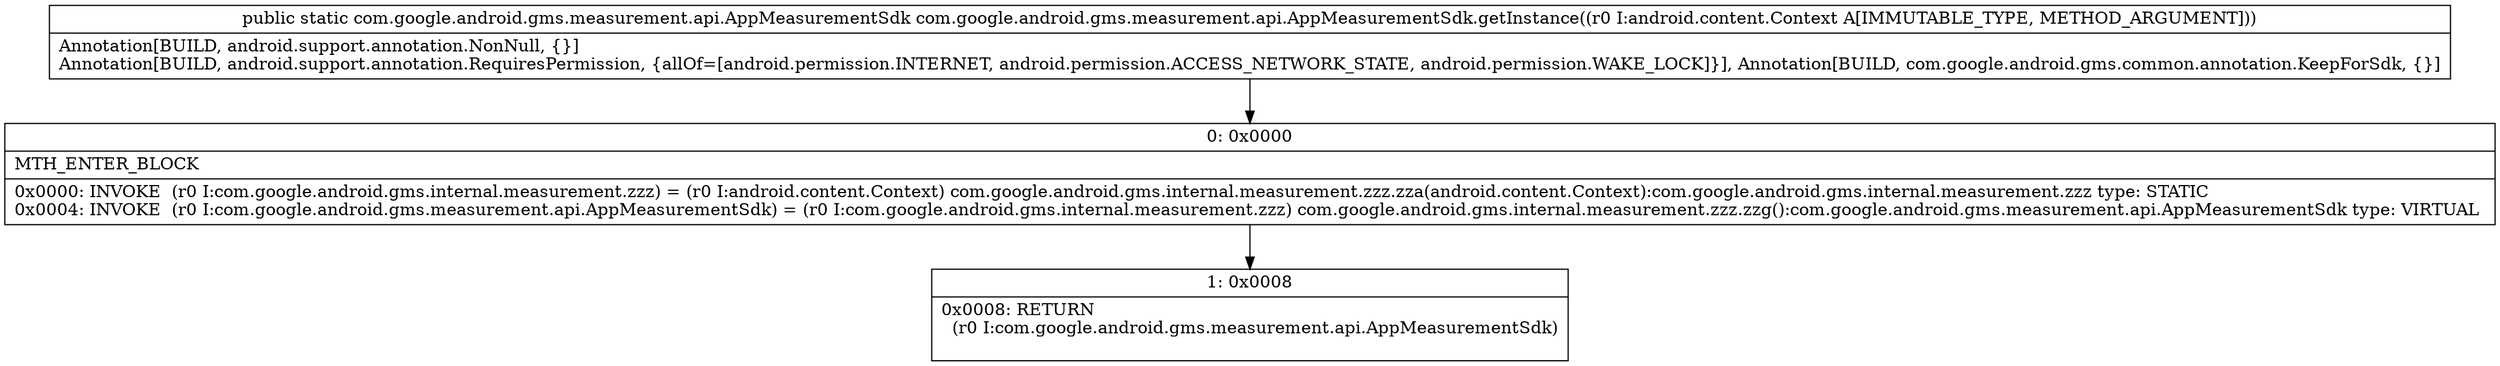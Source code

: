 digraph "CFG forcom.google.android.gms.measurement.api.AppMeasurementSdk.getInstance(Landroid\/content\/Context;)Lcom\/google\/android\/gms\/measurement\/api\/AppMeasurementSdk;" {
Node_0 [shape=record,label="{0\:\ 0x0000|MTH_ENTER_BLOCK\l|0x0000: INVOKE  (r0 I:com.google.android.gms.internal.measurement.zzz) = (r0 I:android.content.Context) com.google.android.gms.internal.measurement.zzz.zza(android.content.Context):com.google.android.gms.internal.measurement.zzz type: STATIC \l0x0004: INVOKE  (r0 I:com.google.android.gms.measurement.api.AppMeasurementSdk) = (r0 I:com.google.android.gms.internal.measurement.zzz) com.google.android.gms.internal.measurement.zzz.zzg():com.google.android.gms.measurement.api.AppMeasurementSdk type: VIRTUAL \l}"];
Node_1 [shape=record,label="{1\:\ 0x0008|0x0008: RETURN  \l  (r0 I:com.google.android.gms.measurement.api.AppMeasurementSdk)\l \l}"];
MethodNode[shape=record,label="{public static com.google.android.gms.measurement.api.AppMeasurementSdk com.google.android.gms.measurement.api.AppMeasurementSdk.getInstance((r0 I:android.content.Context A[IMMUTABLE_TYPE, METHOD_ARGUMENT]))  | Annotation[BUILD, android.support.annotation.NonNull, \{\}]\lAnnotation[BUILD, android.support.annotation.RequiresPermission, \{allOf=[android.permission.INTERNET, android.permission.ACCESS_NETWORK_STATE, android.permission.WAKE_LOCK]\}], Annotation[BUILD, com.google.android.gms.common.annotation.KeepForSdk, \{\}]\l}"];
MethodNode -> Node_0;
Node_0 -> Node_1;
}

